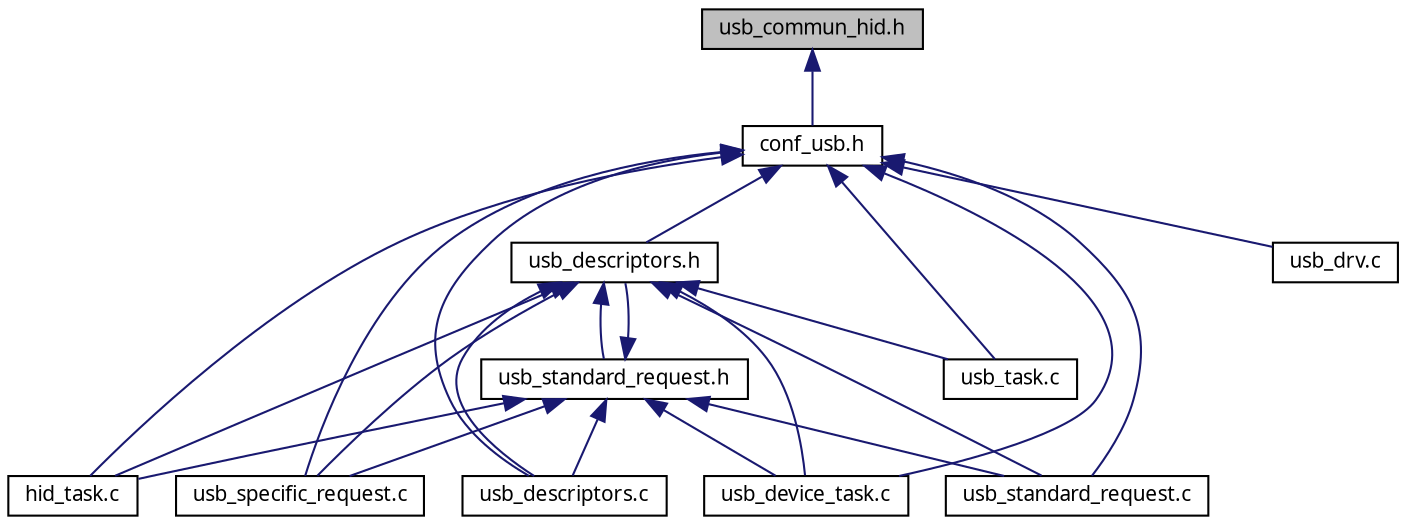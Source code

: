 digraph G
{
  edge [fontname="FreeSans.ttf",fontsize=10,labelfontname="FreeSans.ttf",labelfontsize=10];
  node [fontname="FreeSans.ttf",fontsize=10,shape=record];
  Node1 [label="usb_commun_hid.h",height=0.2,width=0.4,color="black", fillcolor="grey75", style="filled" fontcolor="black"];
  Node1 -> Node2 [dir=back,color="midnightblue",fontsize=10,style="solid",fontname="FreeSans.ttf"];
  Node2 [label="conf_usb.h",height=0.2,width=0.4,color="black", fillcolor="white", style="filled",URL="$a00019.html"];
  Node2 -> Node3 [dir=back,color="midnightblue",fontsize=10,style="solid",fontname="FreeSans.ttf"];
  Node3 [label="hid_task.c",height=0.2,width=0.4,color="black", fillcolor="white", style="filled",URL="$a00022.html"];
  Node2 -> Node4 [dir=back,color="midnightblue",fontsize=10,style="solid",fontname="FreeSans.ttf"];
  Node4 [label="usb_descriptors.h",height=0.2,width=0.4,color="black", fillcolor="white", style="filled",URL="$a00038.html"];
  Node4 -> Node3 [dir=back,color="midnightblue",fontsize=10,style="solid",fontname="FreeSans.ttf"];
  Node4 -> Node5 [dir=back,color="midnightblue",fontsize=10,style="solid",fontname="FreeSans.ttf"];
  Node5 [label="usb_descriptors.c",height=0.2,width=0.4,color="black", fillcolor="white", style="filled",URL="$a00037.html"];
  Node4 -> Node6 [dir=back,color="midnightblue",fontsize=10,style="solid",fontname="FreeSans.ttf"];
  Node6 [label="usb_specific_request.c",height=0.2,width=0.4,color="black", fillcolor="white", style="filled",URL="$a00045.html"];
  Node4 -> Node7 [dir=back,color="midnightblue",fontsize=10,style="solid",fontname="FreeSans.ttf"];
  Node7 [label="usb_device_task.c",height=0.2,width=0.4,color="black", fillcolor="white", style="filled",URL="$a00039.html"];
  Node4 -> Node8 [dir=back,color="midnightblue",fontsize=10,style="solid",fontname="FreeSans.ttf"];
  Node8 [label="usb_standard_request.c",height=0.2,width=0.4,color="black", fillcolor="white", style="filled",URL="$a00047.html"];
  Node4 -> Node9 [dir=back,color="midnightblue",fontsize=10,style="solid",fontname="FreeSans.ttf"];
  Node9 [label="usb_standard_request.h",height=0.2,width=0.4,color="black", fillcolor="white", style="filled",URL="$a00048.html"];
  Node9 -> Node4 [dir=back,color="midnightblue",fontsize=10,style="solid",fontname="FreeSans.ttf"];
  Node9 -> Node3 [dir=back,color="midnightblue",fontsize=10,style="solid",fontname="FreeSans.ttf"];
  Node9 -> Node5 [dir=back,color="midnightblue",fontsize=10,style="solid",fontname="FreeSans.ttf"];
  Node9 -> Node6 [dir=back,color="midnightblue",fontsize=10,style="solid",fontname="FreeSans.ttf"];
  Node9 -> Node7 [dir=back,color="midnightblue",fontsize=10,style="solid",fontname="FreeSans.ttf"];
  Node9 -> Node8 [dir=back,color="midnightblue",fontsize=10,style="solid",fontname="FreeSans.ttf"];
  Node4 -> Node10 [dir=back,color="midnightblue",fontsize=10,style="solid",fontname="FreeSans.ttf"];
  Node10 [label="usb_task.c",height=0.2,width=0.4,color="black", fillcolor="white", style="filled",URL="$a00049.html"];
  Node2 -> Node5 [dir=back,color="midnightblue",fontsize=10,style="solid",fontname="FreeSans.ttf"];
  Node2 -> Node6 [dir=back,color="midnightblue",fontsize=10,style="solid",fontname="FreeSans.ttf"];
  Node2 -> Node11 [dir=back,color="midnightblue",fontsize=10,style="solid",fontname="FreeSans.ttf"];
  Node11 [label="usb_drv.c",height=0.2,width=0.4,color="black", fillcolor="white", style="filled",URL="$a00041.html"];
  Node2 -> Node7 [dir=back,color="midnightblue",fontsize=10,style="solid",fontname="FreeSans.ttf"];
  Node2 -> Node8 [dir=back,color="midnightblue",fontsize=10,style="solid",fontname="FreeSans.ttf"];
  Node2 -> Node10 [dir=back,color="midnightblue",fontsize=10,style="solid",fontname="FreeSans.ttf"];
}
